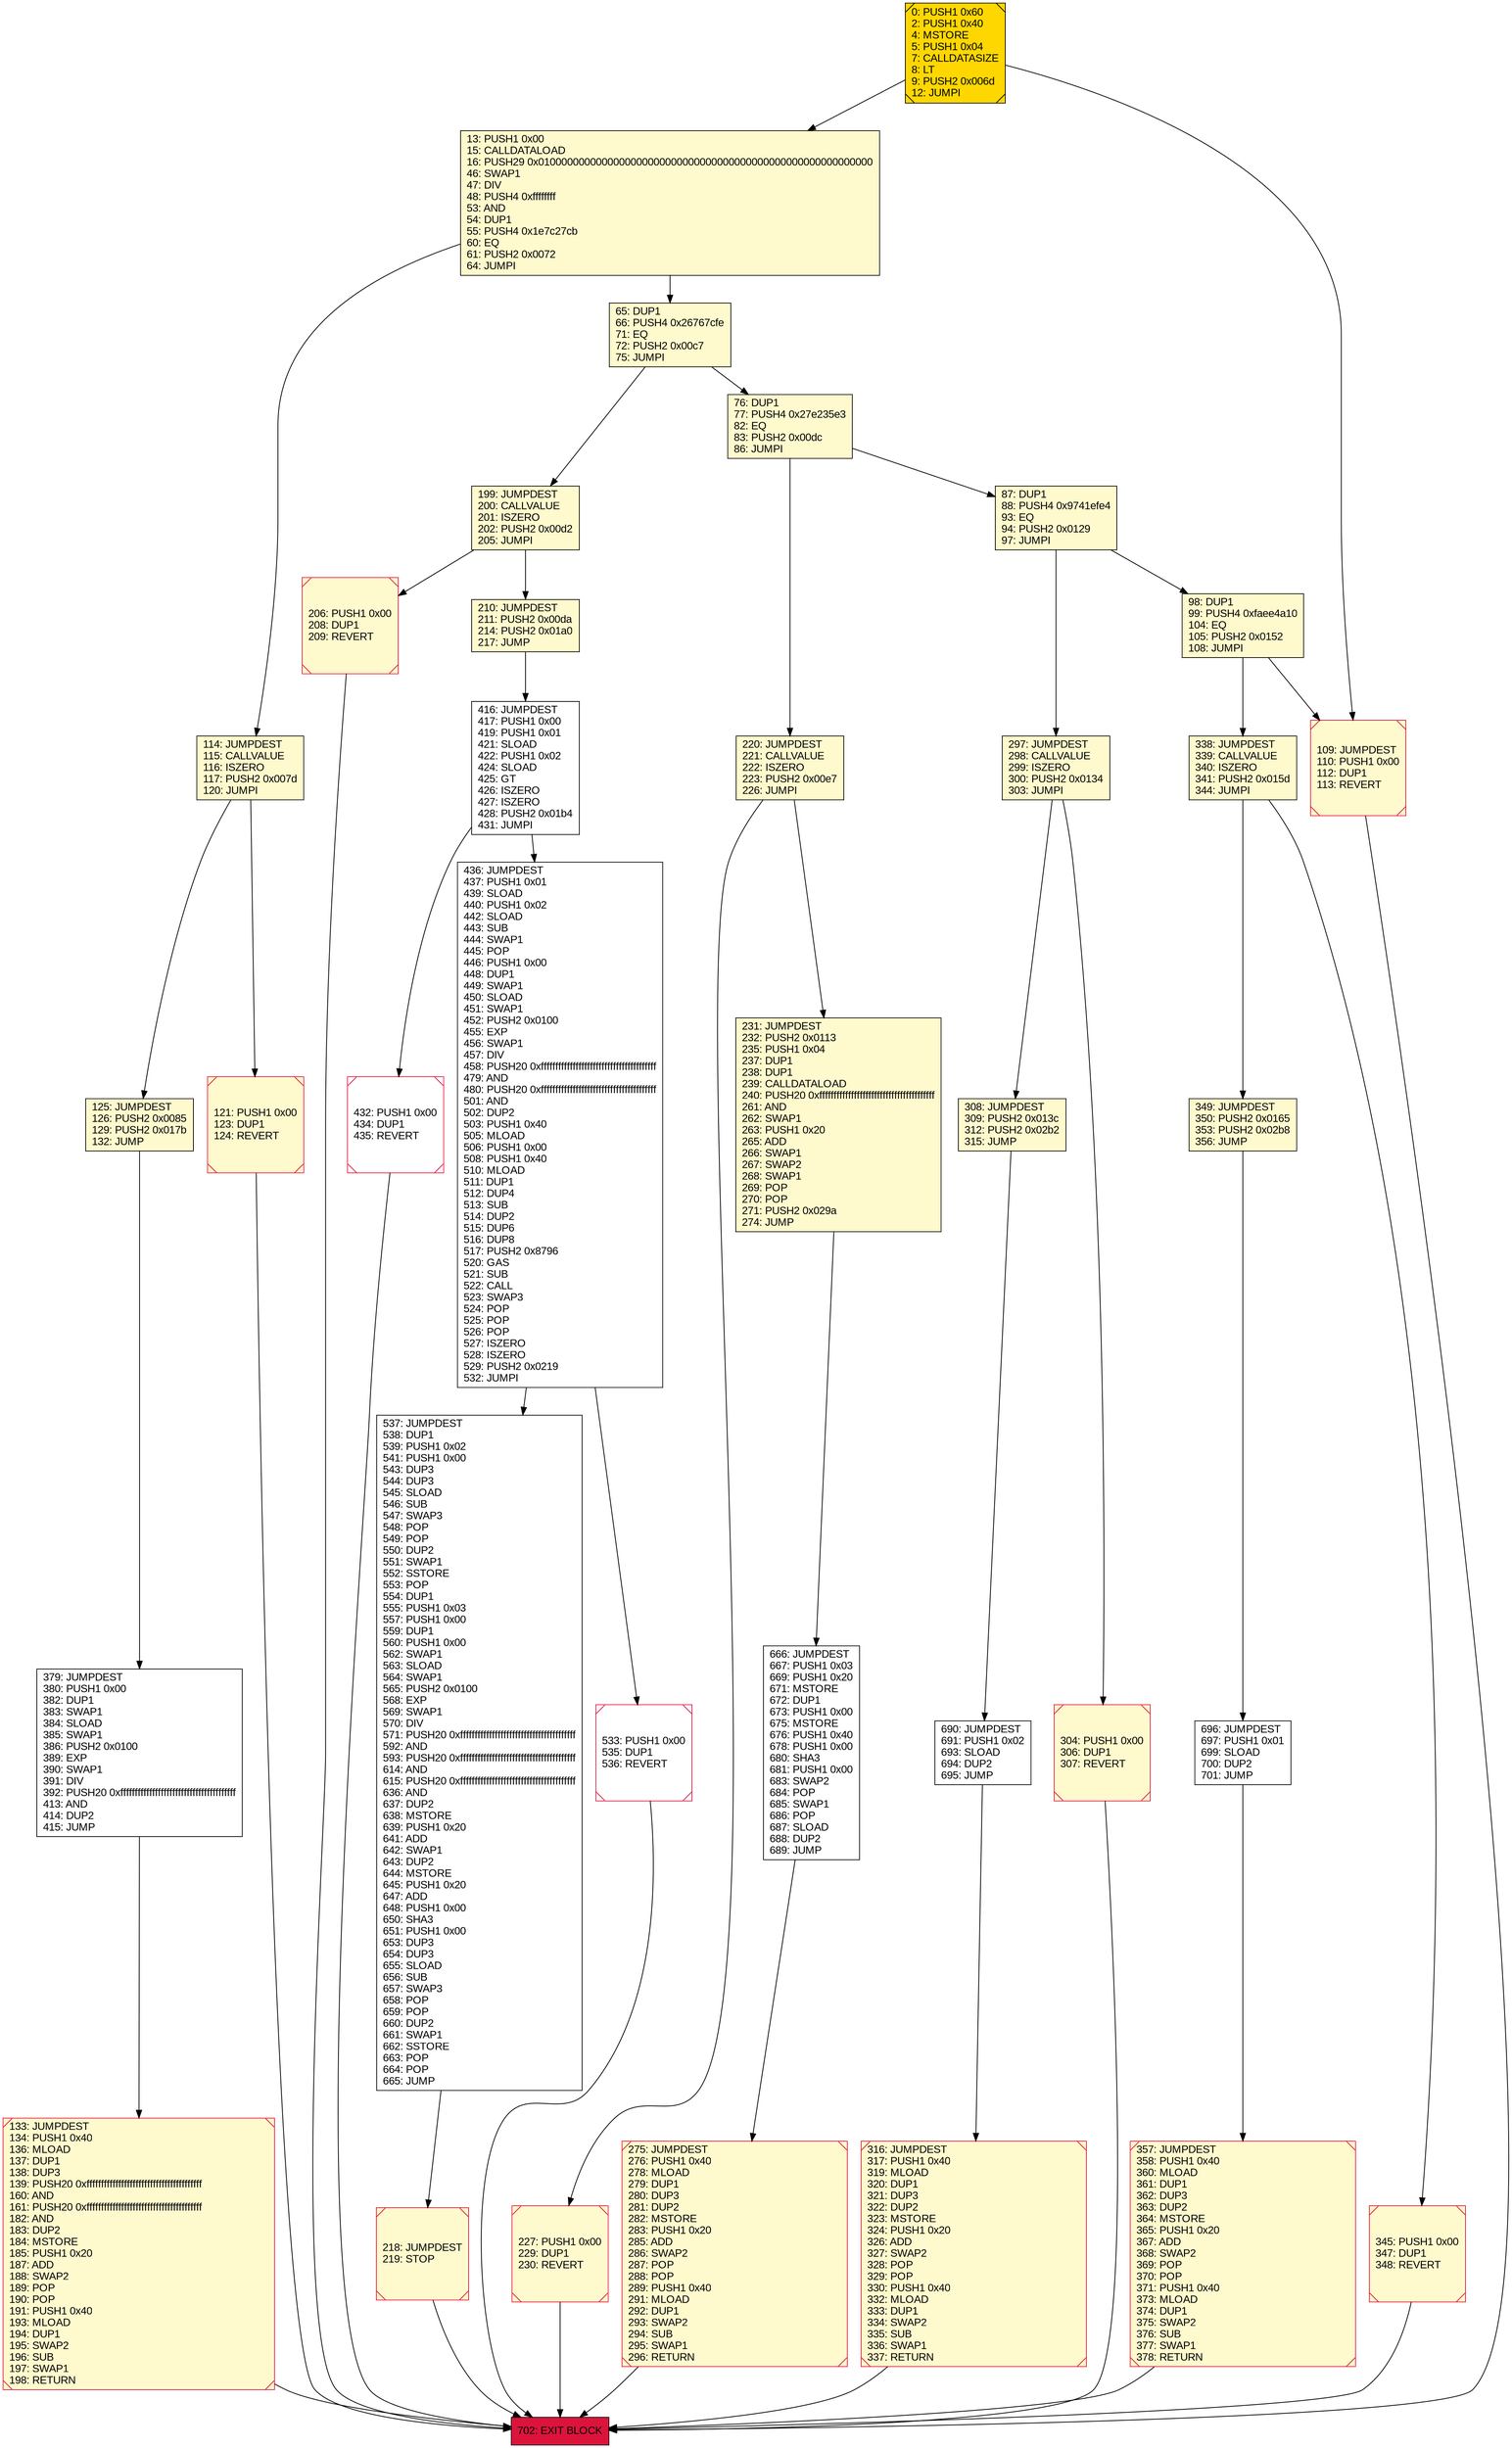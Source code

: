 digraph G {
bgcolor=transparent rankdir=UD;
node [shape=box style=filled color=black fillcolor=white fontname=arial fontcolor=black];
666 [label="666: JUMPDEST\l667: PUSH1 0x03\l669: PUSH1 0x20\l671: MSTORE\l672: DUP1\l673: PUSH1 0x00\l675: MSTORE\l676: PUSH1 0x40\l678: PUSH1 0x00\l680: SHA3\l681: PUSH1 0x00\l683: SWAP2\l684: POP\l685: SWAP1\l686: POP\l687: SLOAD\l688: DUP2\l689: JUMP\l" ];
537 [label="537: JUMPDEST\l538: DUP1\l539: PUSH1 0x02\l541: PUSH1 0x00\l543: DUP3\l544: DUP3\l545: SLOAD\l546: SUB\l547: SWAP3\l548: POP\l549: POP\l550: DUP2\l551: SWAP1\l552: SSTORE\l553: POP\l554: DUP1\l555: PUSH1 0x03\l557: PUSH1 0x00\l559: DUP1\l560: PUSH1 0x00\l562: SWAP1\l563: SLOAD\l564: SWAP1\l565: PUSH2 0x0100\l568: EXP\l569: SWAP1\l570: DIV\l571: PUSH20 0xffffffffffffffffffffffffffffffffffffffff\l592: AND\l593: PUSH20 0xffffffffffffffffffffffffffffffffffffffff\l614: AND\l615: PUSH20 0xffffffffffffffffffffffffffffffffffffffff\l636: AND\l637: DUP2\l638: MSTORE\l639: PUSH1 0x20\l641: ADD\l642: SWAP1\l643: DUP2\l644: MSTORE\l645: PUSH1 0x20\l647: ADD\l648: PUSH1 0x00\l650: SHA3\l651: PUSH1 0x00\l653: DUP3\l654: DUP3\l655: SLOAD\l656: SUB\l657: SWAP3\l658: POP\l659: POP\l660: DUP2\l661: SWAP1\l662: SSTORE\l663: POP\l664: POP\l665: JUMP\l" ];
227 [label="227: PUSH1 0x00\l229: DUP1\l230: REVERT\l" fillcolor=lemonchiffon shape=Msquare color=crimson ];
338 [label="338: JUMPDEST\l339: CALLVALUE\l340: ISZERO\l341: PUSH2 0x015d\l344: JUMPI\l" fillcolor=lemonchiffon ];
231 [label="231: JUMPDEST\l232: PUSH2 0x0113\l235: PUSH1 0x04\l237: DUP1\l238: DUP1\l239: CALLDATALOAD\l240: PUSH20 0xffffffffffffffffffffffffffffffffffffffff\l261: AND\l262: SWAP1\l263: PUSH1 0x20\l265: ADD\l266: SWAP1\l267: SWAP2\l268: SWAP1\l269: POP\l270: POP\l271: PUSH2 0x029a\l274: JUMP\l" fillcolor=lemonchiffon ];
199 [label="199: JUMPDEST\l200: CALLVALUE\l201: ISZERO\l202: PUSH2 0x00d2\l205: JUMPI\l" fillcolor=lemonchiffon ];
220 [label="220: JUMPDEST\l221: CALLVALUE\l222: ISZERO\l223: PUSH2 0x00e7\l226: JUMPI\l" fillcolor=lemonchiffon ];
379 [label="379: JUMPDEST\l380: PUSH1 0x00\l382: DUP1\l383: SWAP1\l384: SLOAD\l385: SWAP1\l386: PUSH2 0x0100\l389: EXP\l390: SWAP1\l391: DIV\l392: PUSH20 0xffffffffffffffffffffffffffffffffffffffff\l413: AND\l414: DUP2\l415: JUMP\l" ];
218 [label="218: JUMPDEST\l219: STOP\l" fillcolor=lemonchiffon shape=Msquare color=crimson ];
690 [label="690: JUMPDEST\l691: PUSH1 0x02\l693: SLOAD\l694: DUP2\l695: JUMP\l" ];
316 [label="316: JUMPDEST\l317: PUSH1 0x40\l319: MLOAD\l320: DUP1\l321: DUP3\l322: DUP2\l323: MSTORE\l324: PUSH1 0x20\l326: ADD\l327: SWAP2\l328: POP\l329: POP\l330: PUSH1 0x40\l332: MLOAD\l333: DUP1\l334: SWAP2\l335: SUB\l336: SWAP1\l337: RETURN\l" fillcolor=lemonchiffon shape=Msquare color=crimson ];
308 [label="308: JUMPDEST\l309: PUSH2 0x013c\l312: PUSH2 0x02b2\l315: JUMP\l" fillcolor=lemonchiffon ];
297 [label="297: JUMPDEST\l298: CALLVALUE\l299: ISZERO\l300: PUSH2 0x0134\l303: JUMPI\l" fillcolor=lemonchiffon ];
125 [label="125: JUMPDEST\l126: PUSH2 0x0085\l129: PUSH2 0x017b\l132: JUMP\l" fillcolor=lemonchiffon ];
304 [label="304: PUSH1 0x00\l306: DUP1\l307: REVERT\l" fillcolor=lemonchiffon shape=Msquare color=crimson ];
432 [label="432: PUSH1 0x00\l434: DUP1\l435: REVERT\l" shape=Msquare color=crimson ];
349 [label="349: JUMPDEST\l350: PUSH2 0x0165\l353: PUSH2 0x02b8\l356: JUMP\l" fillcolor=lemonchiffon ];
114 [label="114: JUMPDEST\l115: CALLVALUE\l116: ISZERO\l117: PUSH2 0x007d\l120: JUMPI\l" fillcolor=lemonchiffon ];
133 [label="133: JUMPDEST\l134: PUSH1 0x40\l136: MLOAD\l137: DUP1\l138: DUP3\l139: PUSH20 0xffffffffffffffffffffffffffffffffffffffff\l160: AND\l161: PUSH20 0xffffffffffffffffffffffffffffffffffffffff\l182: AND\l183: DUP2\l184: MSTORE\l185: PUSH1 0x20\l187: ADD\l188: SWAP2\l189: POP\l190: POP\l191: PUSH1 0x40\l193: MLOAD\l194: DUP1\l195: SWAP2\l196: SUB\l197: SWAP1\l198: RETURN\l" fillcolor=lemonchiffon shape=Msquare color=crimson ];
357 [label="357: JUMPDEST\l358: PUSH1 0x40\l360: MLOAD\l361: DUP1\l362: DUP3\l363: DUP2\l364: MSTORE\l365: PUSH1 0x20\l367: ADD\l368: SWAP2\l369: POP\l370: POP\l371: PUSH1 0x40\l373: MLOAD\l374: DUP1\l375: SWAP2\l376: SUB\l377: SWAP1\l378: RETURN\l" fillcolor=lemonchiffon shape=Msquare color=crimson ];
121 [label="121: PUSH1 0x00\l123: DUP1\l124: REVERT\l" fillcolor=lemonchiffon shape=Msquare color=crimson ];
416 [label="416: JUMPDEST\l417: PUSH1 0x00\l419: PUSH1 0x01\l421: SLOAD\l422: PUSH1 0x02\l424: SLOAD\l425: GT\l426: ISZERO\l427: ISZERO\l428: PUSH2 0x01b4\l431: JUMPI\l" ];
65 [label="65: DUP1\l66: PUSH4 0x26767cfe\l71: EQ\l72: PUSH2 0x00c7\l75: JUMPI\l" fillcolor=lemonchiffon ];
13 [label="13: PUSH1 0x00\l15: CALLDATALOAD\l16: PUSH29 0x0100000000000000000000000000000000000000000000000000000000\l46: SWAP1\l47: DIV\l48: PUSH4 0xffffffff\l53: AND\l54: DUP1\l55: PUSH4 0x1e7c27cb\l60: EQ\l61: PUSH2 0x0072\l64: JUMPI\l" fillcolor=lemonchiffon ];
275 [label="275: JUMPDEST\l276: PUSH1 0x40\l278: MLOAD\l279: DUP1\l280: DUP3\l281: DUP2\l282: MSTORE\l283: PUSH1 0x20\l285: ADD\l286: SWAP2\l287: POP\l288: POP\l289: PUSH1 0x40\l291: MLOAD\l292: DUP1\l293: SWAP2\l294: SUB\l295: SWAP1\l296: RETURN\l" fillcolor=lemonchiffon shape=Msquare color=crimson ];
436 [label="436: JUMPDEST\l437: PUSH1 0x01\l439: SLOAD\l440: PUSH1 0x02\l442: SLOAD\l443: SUB\l444: SWAP1\l445: POP\l446: PUSH1 0x00\l448: DUP1\l449: SWAP1\l450: SLOAD\l451: SWAP1\l452: PUSH2 0x0100\l455: EXP\l456: SWAP1\l457: DIV\l458: PUSH20 0xffffffffffffffffffffffffffffffffffffffff\l479: AND\l480: PUSH20 0xffffffffffffffffffffffffffffffffffffffff\l501: AND\l502: DUP2\l503: PUSH1 0x40\l505: MLOAD\l506: PUSH1 0x00\l508: PUSH1 0x40\l510: MLOAD\l511: DUP1\l512: DUP4\l513: SUB\l514: DUP2\l515: DUP6\l516: DUP8\l517: PUSH2 0x8796\l520: GAS\l521: SUB\l522: CALL\l523: SWAP3\l524: POP\l525: POP\l526: POP\l527: ISZERO\l528: ISZERO\l529: PUSH2 0x0219\l532: JUMPI\l" ];
0 [label="0: PUSH1 0x60\l2: PUSH1 0x40\l4: MSTORE\l5: PUSH1 0x04\l7: CALLDATASIZE\l8: LT\l9: PUSH2 0x006d\l12: JUMPI\l" fillcolor=lemonchiffon shape=Msquare fillcolor=gold ];
76 [label="76: DUP1\l77: PUSH4 0x27e235e3\l82: EQ\l83: PUSH2 0x00dc\l86: JUMPI\l" fillcolor=lemonchiffon ];
109 [label="109: JUMPDEST\l110: PUSH1 0x00\l112: DUP1\l113: REVERT\l" fillcolor=lemonchiffon shape=Msquare color=crimson ];
87 [label="87: DUP1\l88: PUSH4 0x9741efe4\l93: EQ\l94: PUSH2 0x0129\l97: JUMPI\l" fillcolor=lemonchiffon ];
696 [label="696: JUMPDEST\l697: PUSH1 0x01\l699: SLOAD\l700: DUP2\l701: JUMP\l" ];
206 [label="206: PUSH1 0x00\l208: DUP1\l209: REVERT\l" fillcolor=lemonchiffon shape=Msquare color=crimson ];
98 [label="98: DUP1\l99: PUSH4 0xfaee4a10\l104: EQ\l105: PUSH2 0x0152\l108: JUMPI\l" fillcolor=lemonchiffon ];
533 [label="533: PUSH1 0x00\l535: DUP1\l536: REVERT\l" shape=Msquare color=crimson ];
210 [label="210: JUMPDEST\l211: PUSH2 0x00da\l214: PUSH2 0x01a0\l217: JUMP\l" fillcolor=lemonchiffon ];
345 [label="345: PUSH1 0x00\l347: DUP1\l348: REVERT\l" fillcolor=lemonchiffon shape=Msquare color=crimson ];
702 [label="702: EXIT BLOCK\l" fillcolor=crimson ];
297 -> 304;
13 -> 65;
231 -> 666;
416 -> 432;
533 -> 702;
114 -> 121;
537 -> 218;
338 -> 349;
436 -> 533;
379 -> 133;
98 -> 109;
275 -> 702;
308 -> 690;
199 -> 206;
304 -> 702;
432 -> 702;
316 -> 702;
87 -> 297;
696 -> 357;
0 -> 13;
416 -> 436;
199 -> 210;
297 -> 308;
690 -> 316;
114 -> 125;
220 -> 231;
345 -> 702;
0 -> 109;
13 -> 114;
76 -> 87;
220 -> 227;
206 -> 702;
109 -> 702;
65 -> 199;
125 -> 379;
87 -> 98;
666 -> 275;
436 -> 537;
121 -> 702;
133 -> 702;
357 -> 702;
76 -> 220;
210 -> 416;
218 -> 702;
98 -> 338;
65 -> 76;
227 -> 702;
349 -> 696;
338 -> 345;
}